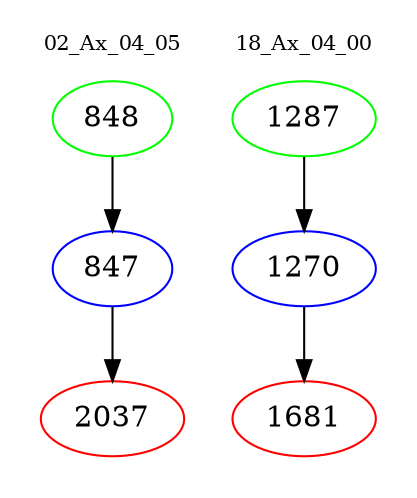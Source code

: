 digraph{
subgraph cluster_0 {
color = white
label = "02_Ax_04_05";
fontsize=10;
T0_848 [label="848", color="green"]
T0_848 -> T0_847 [color="black"]
T0_847 [label="847", color="blue"]
T0_847 -> T0_2037 [color="black"]
T0_2037 [label="2037", color="red"]
}
subgraph cluster_1 {
color = white
label = "18_Ax_04_00";
fontsize=10;
T1_1287 [label="1287", color="green"]
T1_1287 -> T1_1270 [color="black"]
T1_1270 [label="1270", color="blue"]
T1_1270 -> T1_1681 [color="black"]
T1_1681 [label="1681", color="red"]
}
}
